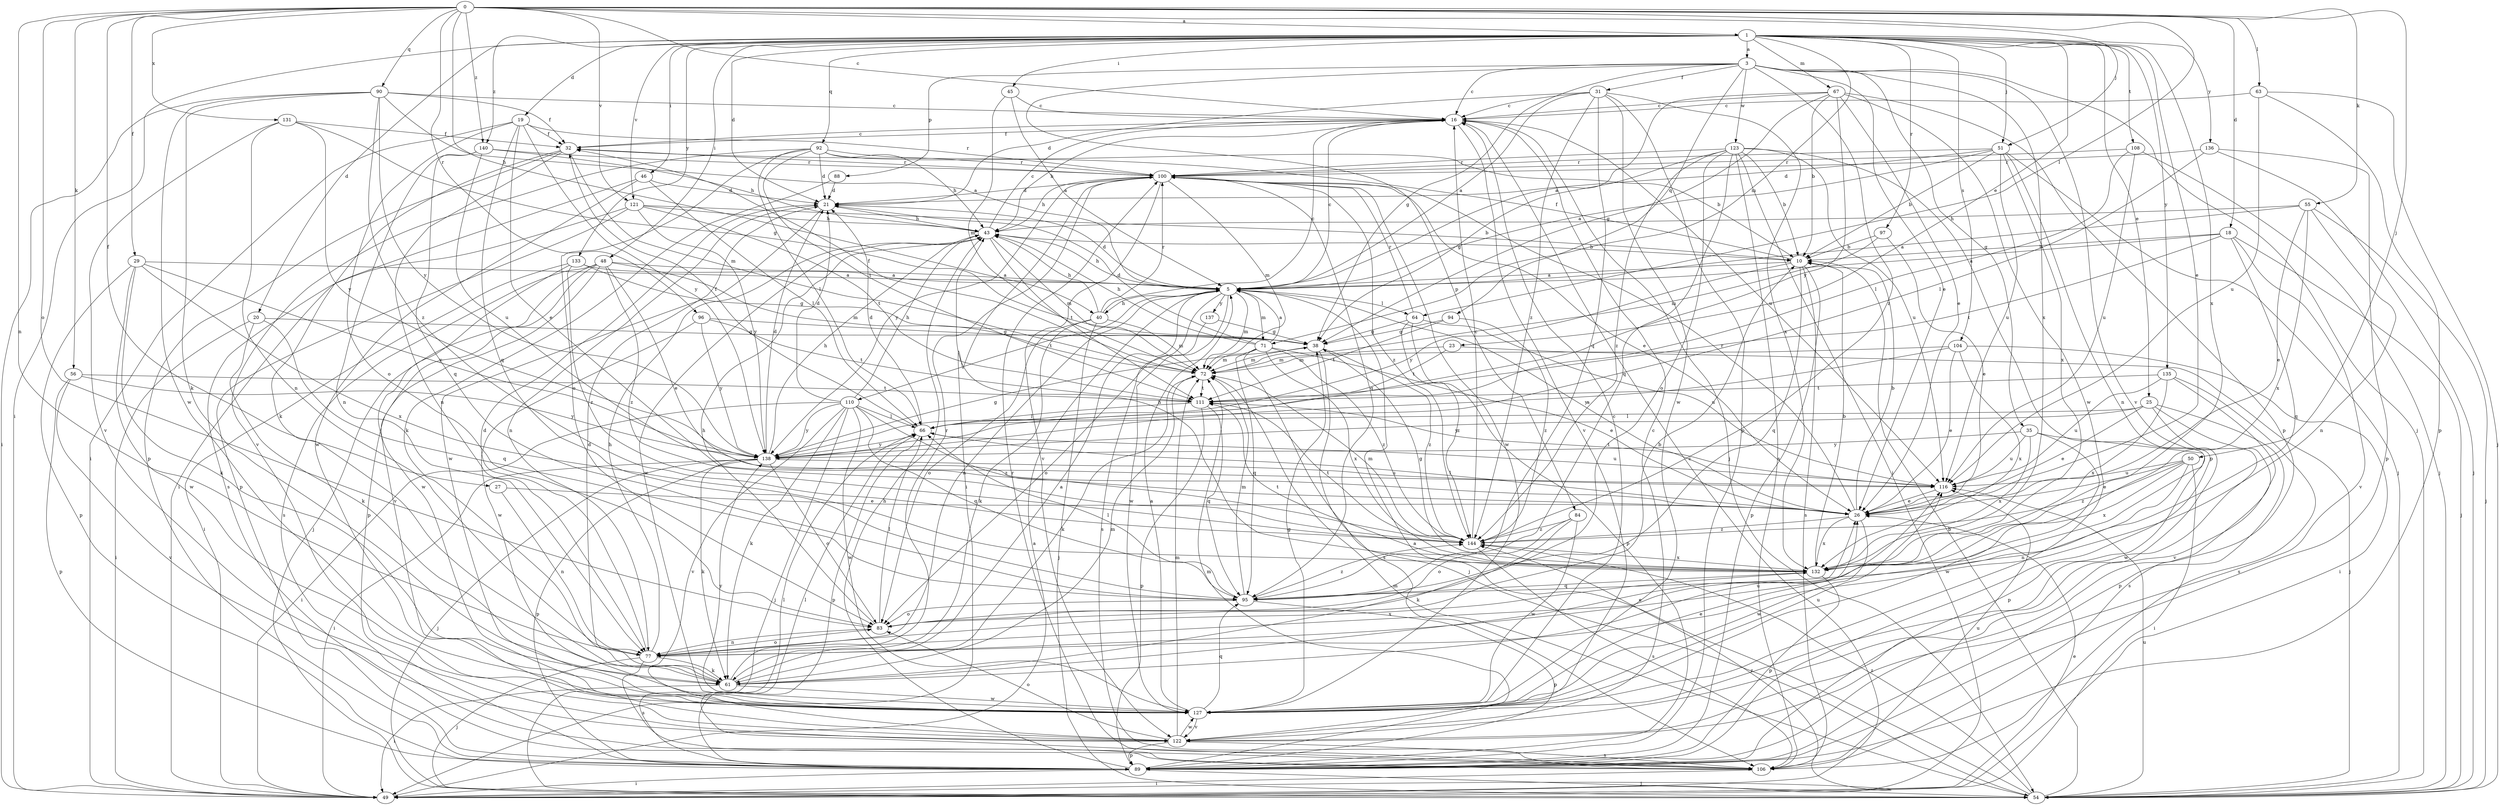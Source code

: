 strict digraph  {
0;
1;
3;
5;
10;
16;
18;
19;
20;
21;
23;
25;
26;
27;
29;
31;
32;
35;
38;
40;
43;
45;
46;
48;
49;
50;
51;
54;
55;
56;
61;
63;
64;
66;
67;
71;
72;
77;
83;
84;
88;
89;
90;
92;
94;
95;
96;
97;
100;
104;
106;
108;
110;
111;
116;
121;
122;
123;
127;
131;
132;
133;
135;
136;
137;
138;
140;
144;
0 -> 1  [label=a];
0 -> 16  [label=c];
0 -> 18  [label=d];
0 -> 27  [label=f];
0 -> 29  [label=f];
0 -> 40  [label=h];
0 -> 50  [label=j];
0 -> 51  [label=j];
0 -> 55  [label=k];
0 -> 56  [label=k];
0 -> 63  [label=l];
0 -> 64  [label=l];
0 -> 77  [label=n];
0 -> 83  [label=o];
0 -> 90  [label=q];
0 -> 96  [label=r];
0 -> 121  [label=v];
0 -> 131  [label=x];
0 -> 140  [label=z];
1 -> 3  [label=a];
1 -> 19  [label=d];
1 -> 20  [label=d];
1 -> 21  [label=d];
1 -> 23  [label=e];
1 -> 25  [label=e];
1 -> 26  [label=e];
1 -> 45  [label=i];
1 -> 46  [label=i];
1 -> 48  [label=i];
1 -> 49  [label=i];
1 -> 51  [label=j];
1 -> 67  [label=m];
1 -> 71  [label=m];
1 -> 92  [label=q];
1 -> 97  [label=r];
1 -> 104  [label=s];
1 -> 108  [label=t];
1 -> 121  [label=v];
1 -> 132  [label=x];
1 -> 133  [label=y];
1 -> 135  [label=y];
1 -> 136  [label=y];
1 -> 140  [label=z];
3 -> 16  [label=c];
3 -> 26  [label=e];
3 -> 31  [label=f];
3 -> 35  [label=g];
3 -> 38  [label=g];
3 -> 54  [label=j];
3 -> 84  [label=p];
3 -> 88  [label=p];
3 -> 94  [label=q];
3 -> 122  [label=v];
3 -> 123  [label=w];
3 -> 132  [label=x];
3 -> 144  [label=z];
5 -> 16  [label=c];
5 -> 21  [label=d];
5 -> 40  [label=h];
5 -> 43  [label=h];
5 -> 64  [label=l];
5 -> 71  [label=m];
5 -> 72  [label=m];
5 -> 77  [label=n];
5 -> 106  [label=s];
5 -> 110  [label=t];
5 -> 127  [label=w];
5 -> 137  [label=y];
10 -> 5  [label=a];
10 -> 32  [label=f];
10 -> 89  [label=p];
10 -> 95  [label=q];
10 -> 106  [label=s];
10 -> 138  [label=y];
16 -> 32  [label=f];
16 -> 43  [label=h];
16 -> 54  [label=j];
16 -> 116  [label=u];
16 -> 122  [label=v];
18 -> 5  [label=a];
18 -> 10  [label=b];
18 -> 54  [label=j];
18 -> 95  [label=q];
18 -> 111  [label=t];
18 -> 122  [label=v];
19 -> 26  [label=e];
19 -> 32  [label=f];
19 -> 49  [label=i];
19 -> 83  [label=o];
19 -> 95  [label=q];
19 -> 100  [label=r];
19 -> 138  [label=y];
20 -> 38  [label=g];
20 -> 49  [label=i];
20 -> 61  [label=k];
20 -> 95  [label=q];
21 -> 43  [label=h];
21 -> 77  [label=n];
21 -> 127  [label=w];
23 -> 54  [label=j];
23 -> 72  [label=m];
23 -> 111  [label=t];
25 -> 26  [label=e];
25 -> 66  [label=l];
25 -> 89  [label=p];
25 -> 106  [label=s];
25 -> 127  [label=w];
25 -> 138  [label=y];
26 -> 5  [label=a];
26 -> 10  [label=b];
26 -> 66  [label=l];
26 -> 100  [label=r];
26 -> 127  [label=w];
26 -> 132  [label=x];
26 -> 144  [label=z];
27 -> 26  [label=e];
27 -> 77  [label=n];
29 -> 5  [label=a];
29 -> 61  [label=k];
29 -> 89  [label=p];
29 -> 127  [label=w];
29 -> 132  [label=x];
29 -> 138  [label=y];
31 -> 5  [label=a];
31 -> 16  [label=c];
31 -> 21  [label=d];
31 -> 89  [label=p];
31 -> 95  [label=q];
31 -> 127  [label=w];
31 -> 132  [label=x];
31 -> 144  [label=z];
32 -> 16  [label=c];
32 -> 61  [label=k];
32 -> 72  [label=m];
32 -> 77  [label=n];
32 -> 89  [label=p];
32 -> 100  [label=r];
35 -> 89  [label=p];
35 -> 116  [label=u];
35 -> 127  [label=w];
35 -> 132  [label=x];
35 -> 138  [label=y];
38 -> 72  [label=m];
38 -> 106  [label=s];
38 -> 144  [label=z];
40 -> 16  [label=c];
40 -> 43  [label=h];
40 -> 54  [label=j];
40 -> 61  [label=k];
40 -> 72  [label=m];
40 -> 83  [label=o];
40 -> 100  [label=r];
43 -> 10  [label=b];
43 -> 16  [label=c];
43 -> 72  [label=m];
43 -> 111  [label=t];
43 -> 127  [label=w];
45 -> 5  [label=a];
45 -> 16  [label=c];
45 -> 72  [label=m];
46 -> 21  [label=d];
46 -> 49  [label=i];
46 -> 66  [label=l];
46 -> 127  [label=w];
48 -> 5  [label=a];
48 -> 26  [label=e];
48 -> 54  [label=j];
48 -> 72  [label=m];
48 -> 89  [label=p];
48 -> 106  [label=s];
48 -> 122  [label=v];
48 -> 144  [label=z];
49 -> 5  [label=a];
49 -> 16  [label=c];
49 -> 26  [label=e];
49 -> 144  [label=z];
50 -> 26  [label=e];
50 -> 49  [label=i];
50 -> 77  [label=n];
50 -> 116  [label=u];
50 -> 132  [label=x];
50 -> 144  [label=z];
51 -> 5  [label=a];
51 -> 10  [label=b];
51 -> 21  [label=d];
51 -> 54  [label=j];
51 -> 77  [label=n];
51 -> 100  [label=r];
51 -> 116  [label=u];
51 -> 132  [label=x];
54 -> 5  [label=a];
54 -> 10  [label=b];
54 -> 72  [label=m];
54 -> 116  [label=u];
54 -> 144  [label=z];
55 -> 5  [label=a];
55 -> 26  [label=e];
55 -> 43  [label=h];
55 -> 54  [label=j];
55 -> 77  [label=n];
55 -> 132  [label=x];
56 -> 89  [label=p];
56 -> 111  [label=t];
56 -> 122  [label=v];
56 -> 138  [label=y];
61 -> 5  [label=a];
61 -> 21  [label=d];
61 -> 26  [label=e];
61 -> 49  [label=i];
61 -> 72  [label=m];
61 -> 100  [label=r];
61 -> 116  [label=u];
61 -> 127  [label=w];
63 -> 16  [label=c];
63 -> 54  [label=j];
63 -> 89  [label=p];
63 -> 116  [label=u];
64 -> 38  [label=g];
64 -> 89  [label=p];
64 -> 100  [label=r];
64 -> 116  [label=u];
64 -> 144  [label=z];
66 -> 21  [label=d];
66 -> 32  [label=f];
66 -> 89  [label=p];
66 -> 116  [label=u];
66 -> 138  [label=y];
67 -> 5  [label=a];
67 -> 10  [label=b];
67 -> 16  [label=c];
67 -> 26  [label=e];
67 -> 38  [label=g];
67 -> 89  [label=p];
67 -> 127  [label=w];
67 -> 138  [label=y];
71 -> 5  [label=a];
71 -> 21  [label=d];
71 -> 26  [label=e];
71 -> 43  [label=h];
71 -> 54  [label=j];
71 -> 72  [label=m];
71 -> 95  [label=q];
71 -> 132  [label=x];
71 -> 144  [label=z];
72 -> 32  [label=f];
72 -> 61  [label=k];
72 -> 111  [label=t];
77 -> 21  [label=d];
77 -> 43  [label=h];
77 -> 54  [label=j];
77 -> 61  [label=k];
77 -> 83  [label=o];
77 -> 106  [label=s];
77 -> 132  [label=x];
83 -> 10  [label=b];
83 -> 43  [label=h];
83 -> 66  [label=l];
83 -> 77  [label=n];
84 -> 61  [label=k];
84 -> 83  [label=o];
84 -> 127  [label=w];
84 -> 144  [label=z];
88 -> 21  [label=d];
88 -> 61  [label=k];
89 -> 43  [label=h];
89 -> 49  [label=i];
89 -> 54  [label=j];
89 -> 66  [label=l];
89 -> 72  [label=m];
90 -> 5  [label=a];
90 -> 16  [label=c];
90 -> 32  [label=f];
90 -> 49  [label=i];
90 -> 61  [label=k];
90 -> 127  [label=w];
90 -> 138  [label=y];
90 -> 144  [label=z];
92 -> 10  [label=b];
92 -> 21  [label=d];
92 -> 43  [label=h];
92 -> 66  [label=l];
92 -> 83  [label=o];
92 -> 100  [label=r];
92 -> 111  [label=t];
92 -> 122  [label=v];
94 -> 38  [label=g];
94 -> 111  [label=t];
94 -> 144  [label=z];
95 -> 66  [label=l];
95 -> 72  [label=m];
95 -> 83  [label=o];
95 -> 89  [label=p];
95 -> 144  [label=z];
96 -> 38  [label=g];
96 -> 111  [label=t];
96 -> 127  [label=w];
96 -> 138  [label=y];
97 -> 10  [label=b];
97 -> 26  [label=e];
97 -> 72  [label=m];
100 -> 21  [label=d];
100 -> 26  [label=e];
100 -> 43  [label=h];
100 -> 49  [label=i];
100 -> 72  [label=m];
100 -> 95  [label=q];
100 -> 122  [label=v];
100 -> 127  [label=w];
100 -> 138  [label=y];
100 -> 144  [label=z];
104 -> 26  [label=e];
104 -> 49  [label=i];
104 -> 72  [label=m];
104 -> 132  [label=x];
104 -> 138  [label=y];
106 -> 49  [label=i];
106 -> 66  [label=l];
106 -> 100  [label=r];
106 -> 116  [label=u];
108 -> 54  [label=j];
108 -> 66  [label=l];
108 -> 100  [label=r];
108 -> 116  [label=u];
110 -> 21  [label=d];
110 -> 43  [label=h];
110 -> 49  [label=i];
110 -> 54  [label=j];
110 -> 61  [label=k];
110 -> 66  [label=l];
110 -> 95  [label=q];
110 -> 122  [label=v];
110 -> 127  [label=w];
110 -> 138  [label=y];
110 -> 144  [label=z];
111 -> 66  [label=l];
111 -> 89  [label=p];
111 -> 95  [label=q];
116 -> 26  [label=e];
116 -> 111  [label=t];
121 -> 10  [label=b];
121 -> 43  [label=h];
121 -> 89  [label=p];
121 -> 106  [label=s];
121 -> 111  [label=t];
121 -> 138  [label=y];
122 -> 16  [label=c];
122 -> 72  [label=m];
122 -> 83  [label=o];
122 -> 89  [label=p];
122 -> 106  [label=s];
122 -> 127  [label=w];
123 -> 10  [label=b];
123 -> 38  [label=g];
123 -> 49  [label=i];
123 -> 83  [label=o];
123 -> 89  [label=p];
123 -> 95  [label=q];
123 -> 100  [label=r];
123 -> 106  [label=s];
123 -> 116  [label=u];
123 -> 144  [label=z];
127 -> 5  [label=a];
127 -> 16  [label=c];
127 -> 26  [label=e];
127 -> 38  [label=g];
127 -> 95  [label=q];
127 -> 116  [label=u];
127 -> 122  [label=v];
127 -> 138  [label=y];
131 -> 32  [label=f];
131 -> 38  [label=g];
131 -> 77  [label=n];
131 -> 122  [label=v];
131 -> 138  [label=y];
132 -> 10  [label=b];
132 -> 38  [label=g];
132 -> 43  [label=h];
132 -> 89  [label=p];
132 -> 95  [label=q];
132 -> 111  [label=t];
133 -> 5  [label=a];
133 -> 38  [label=g];
133 -> 49  [label=i];
133 -> 127  [label=w];
133 -> 144  [label=z];
135 -> 106  [label=s];
135 -> 111  [label=t];
135 -> 116  [label=u];
135 -> 122  [label=v];
135 -> 132  [label=x];
136 -> 54  [label=j];
136 -> 66  [label=l];
136 -> 89  [label=p];
136 -> 100  [label=r];
137 -> 38  [label=g];
137 -> 83  [label=o];
138 -> 21  [label=d];
138 -> 38  [label=g];
138 -> 43  [label=h];
138 -> 49  [label=i];
138 -> 54  [label=j];
138 -> 61  [label=k];
138 -> 83  [label=o];
138 -> 89  [label=p];
138 -> 116  [label=u];
140 -> 43  [label=h];
140 -> 77  [label=n];
140 -> 95  [label=q];
140 -> 100  [label=r];
140 -> 116  [label=u];
144 -> 16  [label=c];
144 -> 72  [label=m];
144 -> 106  [label=s];
144 -> 111  [label=t];
144 -> 132  [label=x];
}
